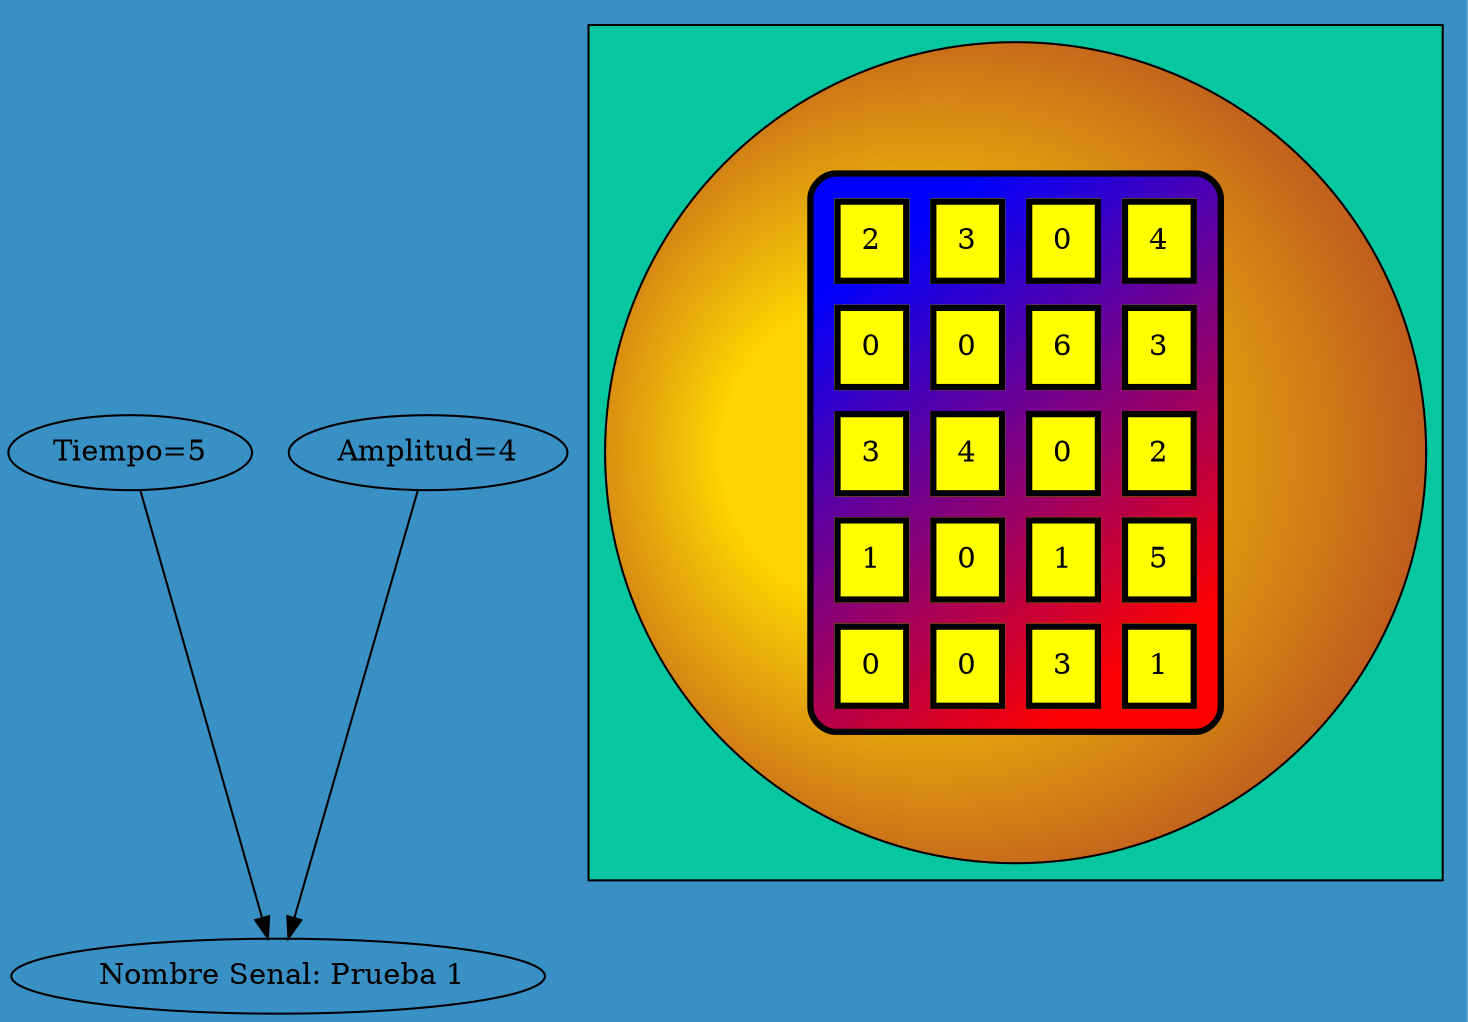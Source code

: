 

            digraph G {"Tiempo=5","Amplitud=4"->" Nombre Senal: Prueba 1" bgcolor="#3990C4" style="filled"
            subgraph cluster_1 { fillcolor="#07c7a0" style="filled"
            node [shape=circle fillcolor="gold:brown" style="radial" gradientangle=180]
            a0 [ label=<
            <TABLE border="3" cellspacing="10" cellpadding="10" style="rounded" bgcolor="blue:red" gradientangle="315">
<TR><TD border="3" bgcolor="yellow" gradientangle="315">2</TD>
<TD border="3" bgcolor="yellow" gradientangle="315">3</TD>
<TD border="3" bgcolor="yellow" gradientangle="315">0</TD>
<TD border="3" bgcolor="yellow" gradientangle="315">4</TD>
</TR>
<TR><TD border="3" bgcolor="yellow" gradientangle="315">0</TD>
<TD border="3" bgcolor="yellow" gradientangle="315">0</TD>
<TD border="3" bgcolor="yellow" gradientangle="315">6</TD>
<TD border="3" bgcolor="yellow" gradientangle="315">3</TD>
</TR>
<TR><TD border="3" bgcolor="yellow" gradientangle="315">3</TD>
<TD border="3" bgcolor="yellow" gradientangle="315">4</TD>
<TD border="3" bgcolor="yellow" gradientangle="315">0</TD>
<TD border="3" bgcolor="yellow" gradientangle="315">2</TD>
</TR>
<TR><TD border="3" bgcolor="yellow" gradientangle="315">1</TD>
<TD border="3" bgcolor="yellow" gradientangle="315">0</TD>
<TD border="3" bgcolor="yellow" gradientangle="315">1</TD>
<TD border="3" bgcolor="yellow" gradientangle="315">5</TD>
</TR>
<TR><TD border="3" bgcolor="yellow" gradientangle="315">0</TD>
<TD border="3" bgcolor="yellow" gradientangle="315">0</TD>
<TD border="3" bgcolor="yellow" gradientangle="315">3</TD>
<TD border="3" bgcolor="yellow" gradientangle="315">1</TD>
 </TR></TABLE>>];
                }
                }
